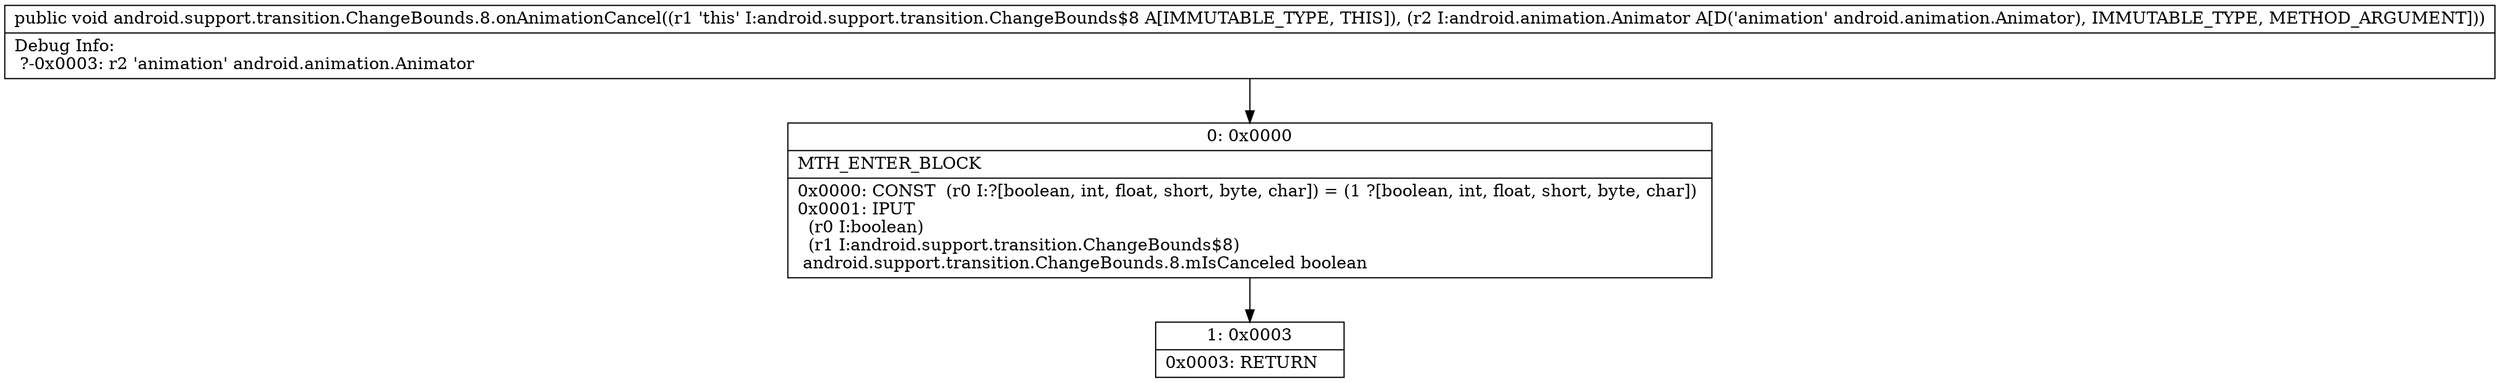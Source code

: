digraph "CFG forandroid.support.transition.ChangeBounds.8.onAnimationCancel(Landroid\/animation\/Animator;)V" {
Node_0 [shape=record,label="{0\:\ 0x0000|MTH_ENTER_BLOCK\l|0x0000: CONST  (r0 I:?[boolean, int, float, short, byte, char]) = (1 ?[boolean, int, float, short, byte, char]) \l0x0001: IPUT  \l  (r0 I:boolean)\l  (r1 I:android.support.transition.ChangeBounds$8)\l android.support.transition.ChangeBounds.8.mIsCanceled boolean \l}"];
Node_1 [shape=record,label="{1\:\ 0x0003|0x0003: RETURN   \l}"];
MethodNode[shape=record,label="{public void android.support.transition.ChangeBounds.8.onAnimationCancel((r1 'this' I:android.support.transition.ChangeBounds$8 A[IMMUTABLE_TYPE, THIS]), (r2 I:android.animation.Animator A[D('animation' android.animation.Animator), IMMUTABLE_TYPE, METHOD_ARGUMENT]))  | Debug Info:\l  ?\-0x0003: r2 'animation' android.animation.Animator\l}"];
MethodNode -> Node_0;
Node_0 -> Node_1;
}

